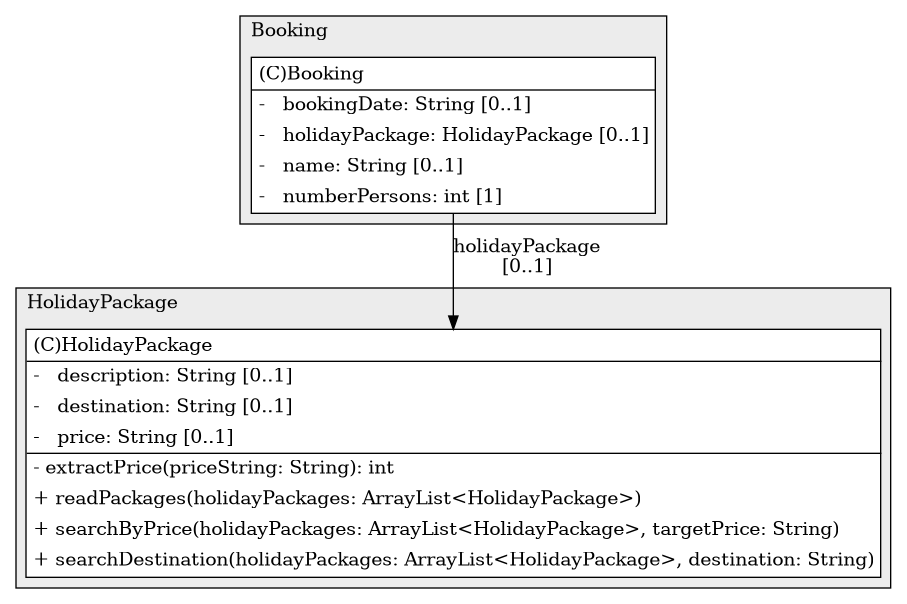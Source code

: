 @startuml

/' diagram meta data start
config=StructureConfiguration;
{
  "projectClassification": {
    "searchMode": "OpenProject", // OpenProject, AllProjects
    "includedProjects": "",
    "pathEndKeywords": "*.impl",
    "isClientPath": "",
    "isClientName": "",
    "isTestPath": "",
    "isTestName": "",
    "isMappingPath": "",
    "isMappingName": "",
    "isDataAccessPath": "",
    "isDataAccessName": "",
    "isDataStructurePath": "",
    "isDataStructureName": "",
    "isInterfaceStructuresPath": "",
    "isInterfaceStructuresName": "",
    "isEntryPointPath": "",
    "isEntryPointName": "",
    "treatFinalFieldsAsMandatory": false
  },
  "graphRestriction": {
    "classPackageExcludeFilter": "",
    "classPackageIncludeFilter": "",
    "classNameExcludeFilter": "",
    "classNameIncludeFilter": "",
    "methodNameExcludeFilter": "",
    "methodNameIncludeFilter": "",
    "removeByInheritance": "", // inheritance/annotation based filtering is done in a second step
    "removeByAnnotation": "",
    "removeByClassPackage": "", // cleanup the graph after inheritance/annotation based filtering is done
    "removeByClassName": "",
    "cutMappings": false,
    "cutEnum": true,
    "cutTests": true,
    "cutClient": true,
    "cutDataAccess": false,
    "cutInterfaceStructures": false,
    "cutDataStructures": false,
    "cutGetterAndSetter": true,
    "cutConstructors": true
  },
  "graphTraversal": {
    "forwardDepth": 6,
    "backwardDepth": 6,
    "classPackageExcludeFilter": "",
    "classPackageIncludeFilter": "",
    "classNameExcludeFilter": "",
    "classNameIncludeFilter": "",
    "methodNameExcludeFilter": "",
    "methodNameIncludeFilter": "",
    "hideMappings": false,
    "hideDataStructures": false,
    "hidePrivateMethods": true,
    "hideInterfaceCalls": true, // indirection: implementation -> interface (is hidden) -> implementation
    "onlyShowApplicationEntryPoints": false, // root node is included
    "useMethodCallsForStructureDiagram": "ForwardOnly" // ForwardOnly, BothDirections, No
  },
  "details": {
    "aggregation": "GroupByClass", // ByClass, GroupByClass, None
    "showClassGenericTypes": true,
    "showMethods": true,
    "showMethodParameterNames": true,
    "showMethodParameterTypes": true,
    "showMethodReturnType": true,
    "showPackageLevels": 2,
    "showDetailedClassStructure": true
  },
  "rootClass": "Booking",
  "extensionCallbackMethod": "" // qualified.class.name#methodName - signature: public static String method(String)
}
diagram meta data end '/



digraph g {
    rankdir="TB"
    splines=polyline
    

'nodes 
subgraph cluster_1729339449 { 
   	label=Booking
	labeljust=l
	fillcolor="#ececec"
	style=filled
   
   Booking1729339449[
	label=<<TABLE BORDER="1" CELLBORDER="0" CELLPADDING="4" CELLSPACING="0">
<TR><TD ALIGN="LEFT" >(C)Booking</TD></TR>
<HR/>
<TR><TD ALIGN="LEFT" >-   bookingDate: String [0..1]</TD></TR>
<TR><TD ALIGN="LEFT" >-   holidayPackage: HolidayPackage [0..1]</TD></TR>
<TR><TD ALIGN="LEFT" >-   name: String [0..1]</TD></TR>
<TR><TD ALIGN="LEFT" >-   numberPersons: int [1]</TD></TR>
</TABLE>>
	style=filled
	margin=0
	shape=plaintext
	fillcolor="#FFFFFF"
];
} 

subgraph cluster_689560814 { 
   	label=HolidayPackage
	labeljust=l
	fillcolor="#ececec"
	style=filled
   
   HolidayPackage689560814[
	label=<<TABLE BORDER="1" CELLBORDER="0" CELLPADDING="4" CELLSPACING="0">
<TR><TD ALIGN="LEFT" >(C)HolidayPackage</TD></TR>
<HR/>
<TR><TD ALIGN="LEFT" >-   description: String [0..1]</TD></TR>
<TR><TD ALIGN="LEFT" >-   destination: String [0..1]</TD></TR>
<TR><TD ALIGN="LEFT" >-   price: String [0..1]</TD></TR>
<HR/>
<TR><TD ALIGN="LEFT" >- extractPrice(priceString: String): int</TD></TR>
<TR><TD ALIGN="LEFT" >+ readPackages(holidayPackages: ArrayList&lt;HolidayPackage&gt;)</TD></TR>
<TR><TD ALIGN="LEFT" >+ searchByPrice(holidayPackages: ArrayList&lt;HolidayPackage&gt;, targetPrice: String)</TD></TR>
<TR><TD ALIGN="LEFT" >+ searchDestination(holidayPackages: ArrayList&lt;HolidayPackage&gt;, destination: String)</TD></TR>
</TABLE>>
	style=filled
	margin=0
	shape=plaintext
	fillcolor="#FFFFFF"
];
} 

'edges    
Booking1729339449 -> HolidayPackage689560814[label="holidayPackage
[0..1]"];
    
}
@enduml